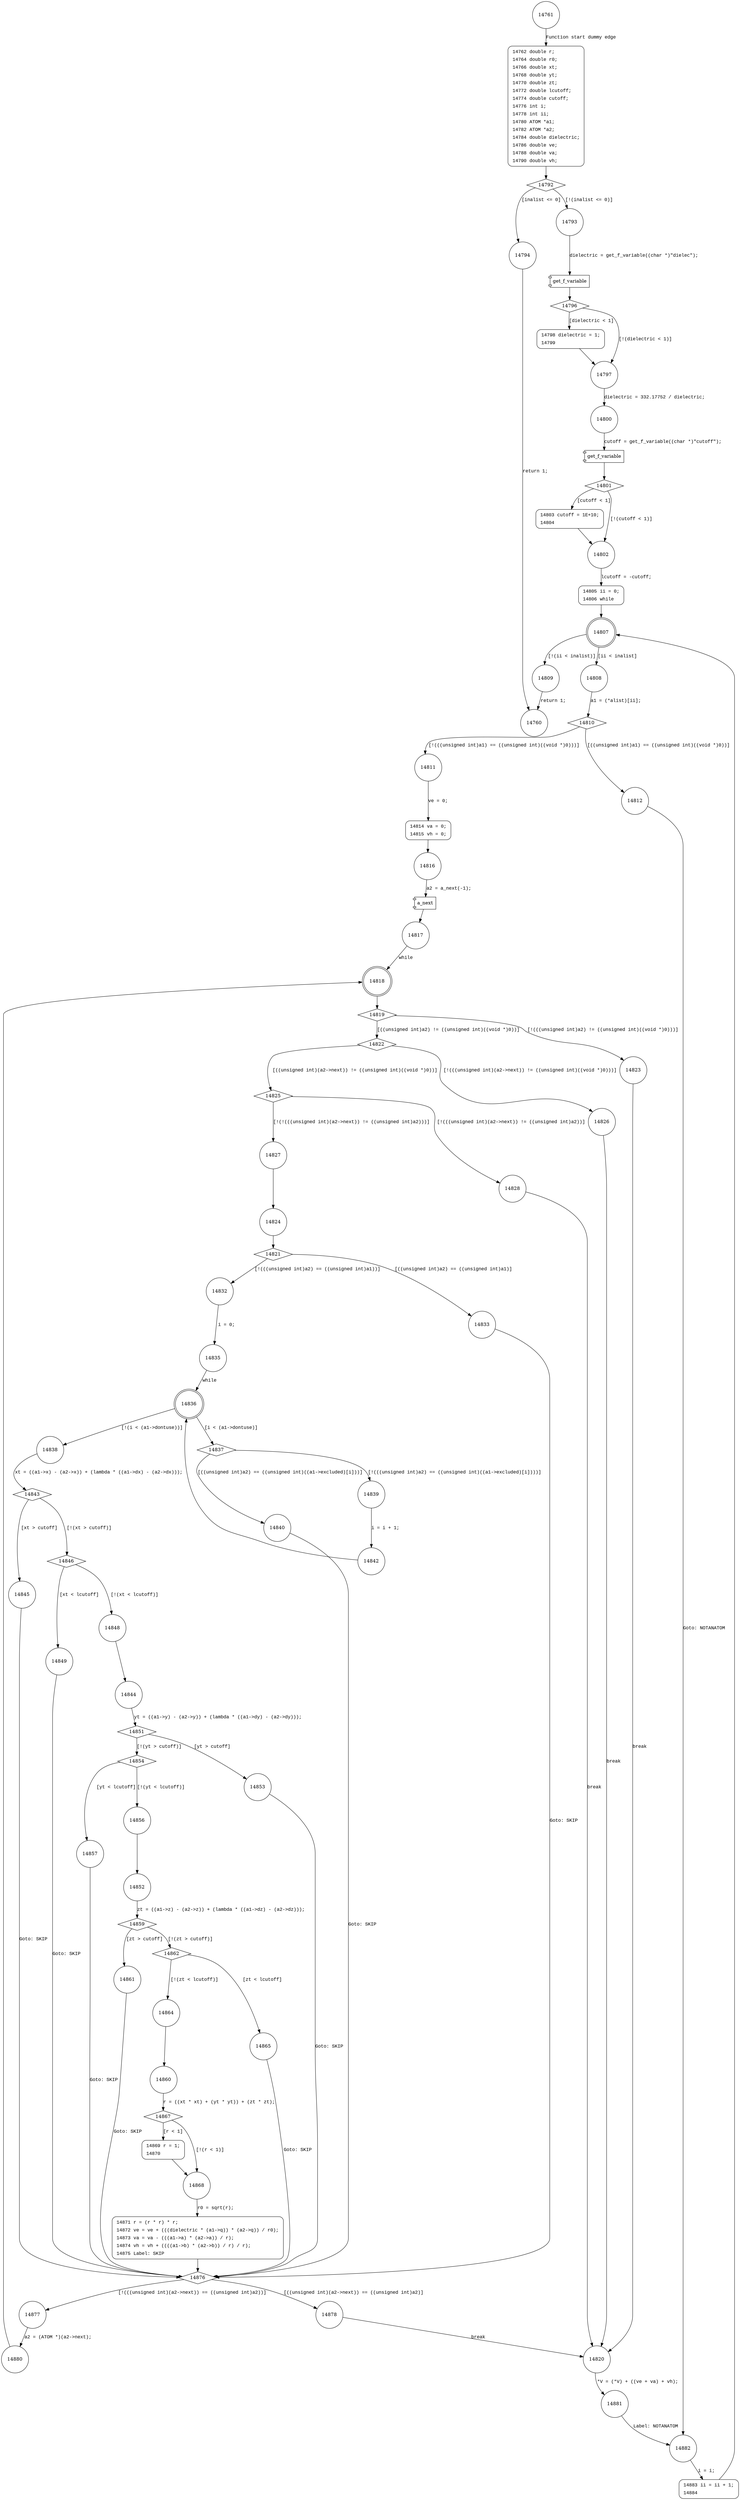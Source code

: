 digraph zone_nonbon {
14761 [shape="circle"]
14762 [shape="circle"]
14792 [shape="diamond"]
14793 [shape="circle"]
14794 [shape="circle"]
14796 [shape="diamond"]
14797 [shape="circle"]
14798 [shape="circle"]
14800 [shape="circle"]
14801 [shape="diamond"]
14802 [shape="circle"]
14803 [shape="circle"]
14805 [shape="circle"]
14807 [shape="doublecircle"]
14809 [shape="circle"]
14808 [shape="circle"]
14810 [shape="diamond"]
14811 [shape="circle"]
14812 [shape="circle"]
14882 [shape="circle"]
14883 [shape="circle"]
14814 [shape="circle"]
14816 [shape="circle"]
14817 [shape="circle"]
14818 [shape="doublecircle"]
14819 [shape="diamond"]
14823 [shape="circle"]
14822 [shape="diamond"]
14826 [shape="circle"]
14825 [shape="diamond"]
14827 [shape="circle"]
14828 [shape="circle"]
14820 [shape="circle"]
14881 [shape="circle"]
14824 [shape="circle"]
14821 [shape="diamond"]
14832 [shape="circle"]
14833 [shape="circle"]
14876 [shape="diamond"]
14877 [shape="circle"]
14878 [shape="circle"]
14880 [shape="circle"]
14835 [shape="circle"]
14836 [shape="doublecircle"]
14838 [shape="circle"]
14837 [shape="diamond"]
14839 [shape="circle"]
14840 [shape="circle"]
14842 [shape="circle"]
14843 [shape="diamond"]
14846 [shape="diamond"]
14845 [shape="circle"]
14848 [shape="circle"]
14849 [shape="circle"]
14844 [shape="circle"]
14851 [shape="diamond"]
14854 [shape="diamond"]
14853 [shape="circle"]
14856 [shape="circle"]
14857 [shape="circle"]
14852 [shape="circle"]
14859 [shape="diamond"]
14862 [shape="diamond"]
14861 [shape="circle"]
14864 [shape="circle"]
14865 [shape="circle"]
14860 [shape="circle"]
14867 [shape="diamond"]
14868 [shape="circle"]
14869 [shape="circle"]
14871 [shape="circle"]
14760 [shape="circle"]
14762 [style="filled,bold" penwidth="1" fillcolor="white" fontname="Courier New" shape="Mrecord" label=<<table border="0" cellborder="0" cellpadding="3" bgcolor="white"><tr><td align="right">14762</td><td align="left">double r;</td></tr><tr><td align="right">14764</td><td align="left">double r0;</td></tr><tr><td align="right">14766</td><td align="left">double xt;</td></tr><tr><td align="right">14768</td><td align="left">double yt;</td></tr><tr><td align="right">14770</td><td align="left">double zt;</td></tr><tr><td align="right">14772</td><td align="left">double lcutoff;</td></tr><tr><td align="right">14774</td><td align="left">double cutoff;</td></tr><tr><td align="right">14776</td><td align="left">int i;</td></tr><tr><td align="right">14778</td><td align="left">int ii;</td></tr><tr><td align="right">14780</td><td align="left">ATOM *a1;</td></tr><tr><td align="right">14782</td><td align="left">ATOM *a2;</td></tr><tr><td align="right">14784</td><td align="left">double dielectric;</td></tr><tr><td align="right">14786</td><td align="left">double ve;</td></tr><tr><td align="right">14788</td><td align="left">double va;</td></tr><tr><td align="right">14790</td><td align="left">double vh;</td></tr></table>>]
14762 -> 14792[label=""]
14798 [style="filled,bold" penwidth="1" fillcolor="white" fontname="Courier New" shape="Mrecord" label=<<table border="0" cellborder="0" cellpadding="3" bgcolor="white"><tr><td align="right">14798</td><td align="left">dielectric = 1;</td></tr><tr><td align="right">14799</td><td align="left"></td></tr></table>>]
14798 -> 14797[label=""]
14803 [style="filled,bold" penwidth="1" fillcolor="white" fontname="Courier New" shape="Mrecord" label=<<table border="0" cellborder="0" cellpadding="3" bgcolor="white"><tr><td align="right">14803</td><td align="left">cutoff = 1E+10;</td></tr><tr><td align="right">14804</td><td align="left"></td></tr></table>>]
14803 -> 14802[label=""]
14805 [style="filled,bold" penwidth="1" fillcolor="white" fontname="Courier New" shape="Mrecord" label=<<table border="0" cellborder="0" cellpadding="3" bgcolor="white"><tr><td align="right">14805</td><td align="left">ii = 0;</td></tr><tr><td align="right">14806</td><td align="left">while</td></tr></table>>]
14805 -> 14807[label=""]
14883 [style="filled,bold" penwidth="1" fillcolor="white" fontname="Courier New" shape="Mrecord" label=<<table border="0" cellborder="0" cellpadding="3" bgcolor="white"><tr><td align="right">14883</td><td align="left">ii = ii + 1;</td></tr><tr><td align="right">14884</td><td align="left"></td></tr></table>>]
14883 -> 14807[label=""]
14814 [style="filled,bold" penwidth="1" fillcolor="white" fontname="Courier New" shape="Mrecord" label=<<table border="0" cellborder="0" cellpadding="3" bgcolor="white"><tr><td align="right">14814</td><td align="left">va = 0;</td></tr><tr><td align="right">14815</td><td align="left">vh = 0;</td></tr></table>>]
14814 -> 14816[label=""]
14869 [style="filled,bold" penwidth="1" fillcolor="white" fontname="Courier New" shape="Mrecord" label=<<table border="0" cellborder="0" cellpadding="3" bgcolor="white"><tr><td align="right">14869</td><td align="left">r = 1;</td></tr><tr><td align="right">14870</td><td align="left"></td></tr></table>>]
14869 -> 14868[label=""]
14871 [style="filled,bold" penwidth="1" fillcolor="white" fontname="Courier New" shape="Mrecord" label=<<table border="0" cellborder="0" cellpadding="3" bgcolor="white"><tr><td align="right">14871</td><td align="left">r = (r * r) * r;</td></tr><tr><td align="right">14872</td><td align="left">ve = ve + (((dielectric * (a1-&gt;q)) * (a2-&gt;q)) / r0);</td></tr><tr><td align="right">14873</td><td align="left">va = va - (((a1-&gt;a) * (a2-&gt;a)) / r);</td></tr><tr><td align="right">14874</td><td align="left">vh = vh + ((((a1-&gt;b) * (a2-&gt;b)) / r) / r);</td></tr><tr><td align="right">14875</td><td align="left">Label: SKIP</td></tr></table>>]
14871 -> 14876[label=""]
14761 -> 14762 [label="Function start dummy edge" fontname="Courier New"]
14792 -> 14793 [label="[!(inalist <= 0)]" fontname="Courier New"]
14792 -> 14794 [label="[inalist <= 0]" fontname="Courier New"]
100165 [shape="component" label="get_f_variable"]
14793 -> 100165 [label="dielectric = get_f_variable((char *)\"dielec\");" fontname="Courier New"]
100165 -> 14796 [label="" fontname="Courier New"]
14796 -> 14797 [label="[!(dielectric < 1)]" fontname="Courier New"]
14796 -> 14798 [label="[dielectric < 1]" fontname="Courier New"]
14797 -> 14800 [label="dielectric = 332.17752 / dielectric;" fontname="Courier New"]
100166 [shape="component" label="get_f_variable"]
14800 -> 100166 [label="cutoff = get_f_variable((char *)\"cutoff\");" fontname="Courier New"]
100166 -> 14801 [label="" fontname="Courier New"]
14801 -> 14802 [label="[!(cutoff < 1)]" fontname="Courier New"]
14801 -> 14803 [label="[cutoff < 1]" fontname="Courier New"]
14802 -> 14805 [label="lcutoff = -cutoff;" fontname="Courier New"]
14807 -> 14809 [label="[!(ii < inalist)]" fontname="Courier New"]
14807 -> 14808 [label="[ii < inalist]" fontname="Courier New"]
14810 -> 14811 [label="[!(((unsigned int)a1) == ((unsigned int)((void *)0)))]" fontname="Courier New"]
14810 -> 14812 [label="[((unsigned int)a1) == ((unsigned int)((void *)0))]" fontname="Courier New"]
14882 -> 14883 [label="i = i;" fontname="Courier New"]
14811 -> 14814 [label="ve = 0;" fontname="Courier New"]
100167 [shape="component" label="a_next"]
14816 -> 100167 [label="a2 = a_next(-1);" fontname="Courier New"]
100167 -> 14817 [label="" fontname="Courier New"]
14818 -> 14819 [label="" fontname="Courier New"]
14819 -> 14823 [label="[!(((unsigned int)a2) != ((unsigned int)((void *)0)))]" fontname="Courier New"]
14819 -> 14822 [label="[((unsigned int)a2) != ((unsigned int)((void *)0))]" fontname="Courier New"]
14822 -> 14826 [label="[!(((unsigned int)(a2->next)) != ((unsigned int)((void *)0)))]" fontname="Courier New"]
14822 -> 14825 [label="[((unsigned int)(a2->next)) != ((unsigned int)((void *)0))]" fontname="Courier New"]
14825 -> 14827 [label="[!(!(((unsigned int)(a2->next)) != ((unsigned int)a2)))]" fontname="Courier New"]
14825 -> 14828 [label="[!(((unsigned int)(a2->next)) != ((unsigned int)a2))]" fontname="Courier New"]
14820 -> 14881 [label="*V = (*V) + ((ve + va) + vh);" fontname="Courier New"]
14827 -> 14824 [label="" fontname="Courier New"]
14821 -> 14832 [label="[!(((unsigned int)a2) == ((unsigned int)a1))]" fontname="Courier New"]
14821 -> 14833 [label="[((unsigned int)a2) == ((unsigned int)a1)]" fontname="Courier New"]
14876 -> 14877 [label="[!(((unsigned int)(a2->next)) == ((unsigned int)a2))]" fontname="Courier New"]
14876 -> 14878 [label="[((unsigned int)(a2->next)) == ((unsigned int)a2)]" fontname="Courier New"]
14877 -> 14880 [label="a2 = (ATOM *)(a2->next);" fontname="Courier New"]
14832 -> 14835 [label="i = 0;" fontname="Courier New"]
14836 -> 14838 [label="[!(i < (a1->dontuse))]" fontname="Courier New"]
14836 -> 14837 [label="[i < (a1->dontuse)]" fontname="Courier New"]
14837 -> 14839 [label="[!(((unsigned int)a2) == ((unsigned int)((a1->excluded)[i])))]" fontname="Courier New"]
14837 -> 14840 [label="[((unsigned int)a2) == ((unsigned int)((a1->excluded)[i]))]" fontname="Courier New"]
14839 -> 14842 [label="i = i + 1;" fontname="Courier New"]
14838 -> 14843 [label="xt = ((a1->x) - (a2->x)) + (lambda * ((a1->dx) - (a2->dx)));" fontname="Courier New"]
14843 -> 14846 [label="[!(xt > cutoff)]" fontname="Courier New"]
14843 -> 14845 [label="[xt > cutoff]" fontname="Courier New"]
14846 -> 14848 [label="[!(xt < lcutoff)]" fontname="Courier New"]
14846 -> 14849 [label="[xt < lcutoff]" fontname="Courier New"]
14848 -> 14844 [label="" fontname="Courier New"]
14851 -> 14854 [label="[!(yt > cutoff)]" fontname="Courier New"]
14851 -> 14853 [label="[yt > cutoff]" fontname="Courier New"]
14854 -> 14856 [label="[!(yt < lcutoff)]" fontname="Courier New"]
14854 -> 14857 [label="[yt < lcutoff]" fontname="Courier New"]
14856 -> 14852 [label="" fontname="Courier New"]
14859 -> 14862 [label="[!(zt > cutoff)]" fontname="Courier New"]
14859 -> 14861 [label="[zt > cutoff]" fontname="Courier New"]
14862 -> 14864 [label="[!(zt < lcutoff)]" fontname="Courier New"]
14862 -> 14865 [label="[zt < lcutoff]" fontname="Courier New"]
14864 -> 14860 [label="" fontname="Courier New"]
14867 -> 14868 [label="[!(r < 1)]" fontname="Courier New"]
14867 -> 14869 [label="[r < 1]" fontname="Courier New"]
14868 -> 14871 [label="r0 = sqrt(r);" fontname="Courier New"]
14826 -> 14820 [label="break" fontname="Courier New"]
14809 -> 14760 [label="return 1;" fontname="Courier New"]
14794 -> 14760 [label="return 1;" fontname="Courier New"]
14808 -> 14810 [label="a1 = (*alist)[ii];" fontname="Courier New"]
14812 -> 14882 [label="Goto: NOTANATOM" fontname="Courier New"]
14817 -> 14818 [label="while" fontname="Courier New"]
14828 -> 14820 [label="break" fontname="Courier New"]
14881 -> 14882 [label="Label: NOTANATOM" fontname="Courier New"]
14824 -> 14821 [label="" fontname="Courier New"]
14833 -> 14876 [label="Goto: SKIP" fontname="Courier New"]
14878 -> 14820 [label="break" fontname="Courier New"]
14880 -> 14818 [label="" fontname="Courier New"]
14835 -> 14836 [label="while" fontname="Courier New"]
14840 -> 14876 [label="Goto: SKIP" fontname="Courier New"]
14842 -> 14836 [label="" fontname="Courier New"]
14845 -> 14876 [label="Goto: SKIP" fontname="Courier New"]
14849 -> 14876 [label="Goto: SKIP" fontname="Courier New"]
14844 -> 14851 [label="yt = ((a1->y) - (a2->y)) + (lambda * ((a1->dy) - (a2->dy)));" fontname="Courier New"]
14853 -> 14876 [label="Goto: SKIP" fontname="Courier New"]
14857 -> 14876 [label="Goto: SKIP" fontname="Courier New"]
14852 -> 14859 [label="zt = ((a1->z) - (a2->z)) + (lambda * ((a1->dz) - (a2->dz)));" fontname="Courier New"]
14861 -> 14876 [label="Goto: SKIP" fontname="Courier New"]
14865 -> 14876 [label="Goto: SKIP" fontname="Courier New"]
14860 -> 14867 [label="r = ((xt * xt) + (yt * yt)) + (zt * zt);" fontname="Courier New"]
14823 -> 14820 [label="break" fontname="Courier New"]
}